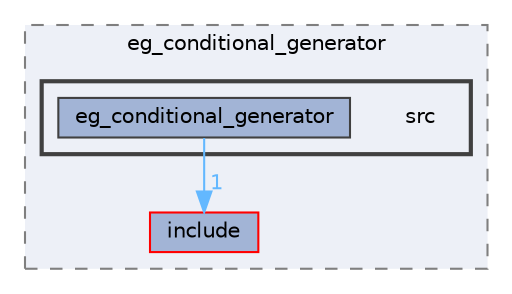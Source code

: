digraph "smacc2_event_generator_library/eg_conditional_generator/src"
{
 // LATEX_PDF_SIZE
  bgcolor="transparent";
  edge [fontname=Helvetica,fontsize=10,labelfontname=Helvetica,labelfontsize=10];
  node [fontname=Helvetica,fontsize=10,shape=box,height=0.2,width=0.4];
  compound=true
  subgraph clusterdir_c2abac339c030ab4c6be5f6e5c520b07 {
    graph [ bgcolor="#edf0f7", pencolor="grey50", label="eg_conditional_generator", fontname=Helvetica,fontsize=10 style="filled,dashed", URL="dir_c2abac339c030ab4c6be5f6e5c520b07.html",tooltip=""]
  dir_6e6cae0f175558939a0b0739105f86f7 [label="include", fillcolor="#a2b4d6", color="red", style="filled", URL="dir_6e6cae0f175558939a0b0739105f86f7.html",tooltip=""];
  subgraph clusterdir_be73a598a985fe8245c01fcb1d795ecd {
    graph [ bgcolor="#edf0f7", pencolor="grey25", label="", fontname=Helvetica,fontsize=10 style="filled,bold", URL="dir_be73a598a985fe8245c01fcb1d795ecd.html",tooltip=""]
    dir_be73a598a985fe8245c01fcb1d795ecd [shape=plaintext, label="src"];
  dir_9084481e672bf8c2a7057f9478b48330 [label="eg_conditional_generator", fillcolor="#a2b4d6", color="grey25", style="filled", URL="dir_9084481e672bf8c2a7057f9478b48330.html",tooltip=""];
  }
  }
  dir_9084481e672bf8c2a7057f9478b48330->dir_6e6cae0f175558939a0b0739105f86f7 [headlabel="1", labeldistance=1.5 headhref="dir_000013_000024.html" color="steelblue1" fontcolor="steelblue1"];
}
